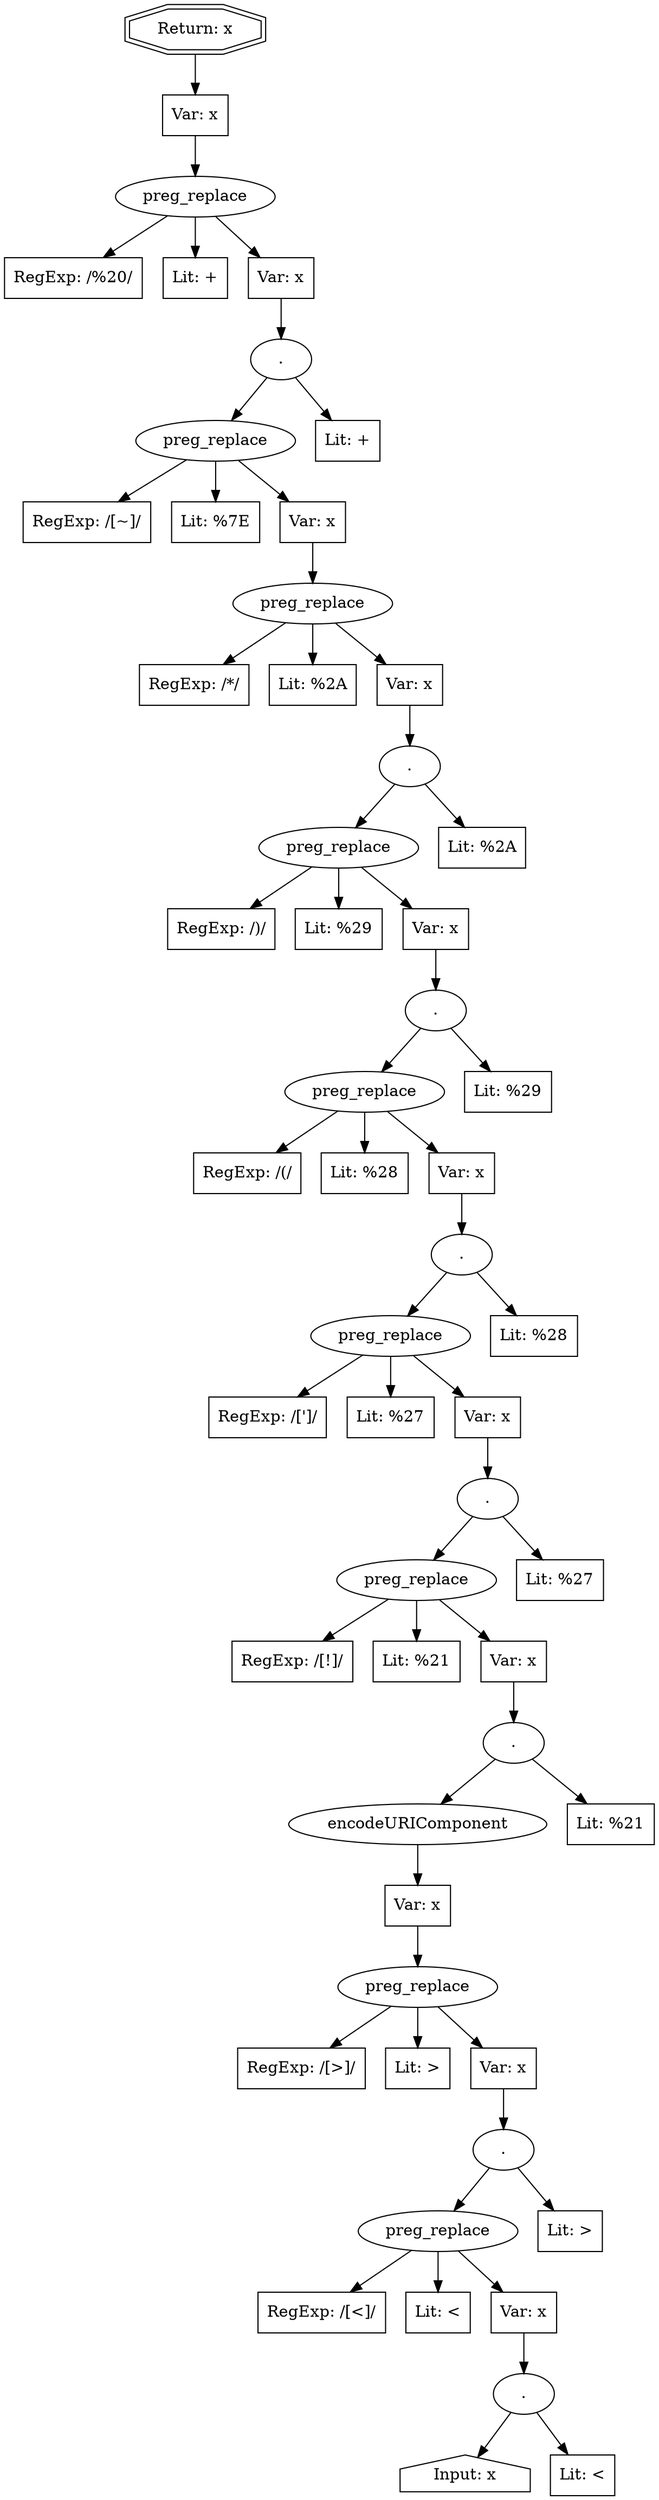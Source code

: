 // Finding: af765bcc-16bc-4700-99f1-20dbf6d0e4b6
// Finding.url: https://www.example432.com/icp##"></iframe></style></script></object></embed></textarea><img src=x onerror=taintfoxLog('1ca3d723d18041d7a52fd4b5295ad0c8')><!--/*
// Finding.parentloc: https://www.example432.com/icp##"></iframe></style></script></object></embed></textarea><img src=x onerror=taintfoxLog('1ca3d723d18041d7a52fd4b5295ad0c8')><!--/*
// Finding.domain: www.example432.com
// Finding.base_domain: example432.com
// Finding.source: location.href
// Finding.sink: innerHTML
// Sanitizer.score: 6
// Sanitizer.name: cas
// Sanitizer.location: https://my.example433.com/cas/js/new_cas_ch.js?ver=202104281 - cas:4:22
// Finding.begin: 403
// Finding.end: 406
// Finding.original_uuid: 1acfc1da-d3ec-4fcb-9cb0-19910590c2e8
// Finding.TwentyFiveMillionFlowsId: -1878643012
// Finding.script: https://cdn.example432.com/static/beta4/js/lib/jquery-1.7.2.min.js?v=202104281
// Finding.line: 4
// Exploit.uuid: 1ca3d723-d180-41d7-a52f-d4b5295ad0c8
// Exploit.success: false
// Exploit.status: validated
// Exploit.method: C
// Exploit.type: html
// Exploit.token: attribute
// Exploit.content: value
// Exploit.quote_type: "
// Exploit.tag: input
// Exploit.break_out: #"></iframe></style></script></object></embed></textarea><img src=x onerror=
// Exploit.break_in: ><!--/*
// Exploit.payload: #"></iframe></style></script></object></embed></textarea><img src=x onerror=taintfoxLog(1)><!--/*
// Exploit.begin_taint_url: 0
// Exploit.end_taint_url: 25
// Exploit.replace_begin_url: 25
// Exploit.replace_end_url: 25
// Exploit.replace_begin_param: 228
// Exploit.replace_end_param: 228
// Issues.LargestEncodeAttrStringChain: 0
// Issues.LargestTextFragmentEncodeChainLength: 0
// Issues.HasApproximation: false
// Issues.HasMissingImplementation: false
// Issues.HasInfiniteRegexWithFunctionReplacer: false
// Issues.MergedSplitAndJoins: false
// Issues.HasUrlInRhsOfReplace: false
// Issues.HasUrlInLhsOfReplace: false
// Issues.HasCookieValueInLhsOfreplace: false
// Issues.HasCookieValueInRhsOfreplace: false
// Issues.HasCookieValueInMatchPattern: false
// Issues.HasCookieValueInExecPattern: false
// Issues.RemovedLRConcats: true
// Issues.RemovedReplaceArtifacts: false
// Issues.HasUrlInMatchPattern: false
// Issues.HasUrlInExecPattern: false
// Issues.RemovedNOPreplaces: false
// Issues.Known_sanitizer: false
// DepGraph.hash: -1528058886
// DepGraph.sanitizer_hash: -527115666
// Removed LR concats 
// Removed LR concats 
// Removed LR concats 
// Removed LR concats 
// Removed LR concats 
// Removed LR concats 
// Removed LR concats 
// Removed LR concats 
// Removed LR concats 
// Removed LR concats 
// Removed LR concats 
digraph cfg {
n0 [shape=house, label="Input: x"];
n1 [shape=ellipse, label="."];
n2 [shape=box, label="Lit: &lt;"];
n3 [shape=ellipse, label="preg_replace"];
n4 [shape=box, label="RegExp: /[<]/"];
n5 [shape=box, label="Lit: &lt;"];
n6 [shape=box, label="Var: x"];
n7 [shape=ellipse, label="."];
n8 [shape=box, label="Lit: &gt;"];
n9 [shape=ellipse, label="preg_replace"];
n10 [shape=box, label="RegExp: /[>]/"];
n11 [shape=box, label="Lit: &gt;"];
n12 [shape=box, label="Var: x"];
n13 [shape=ellipse, label="encodeURIComponent"];
n14 [shape=box, label="Var: x"];
n15 [shape=ellipse, label="."];
n16 [shape=box, label="Lit: %21"];
n17 [shape=ellipse, label="preg_replace"];
n18 [shape=box, label="RegExp: /[!]/"];
n19 [shape=box, label="Lit: %21"];
n20 [shape=box, label="Var: x"];
n21 [shape=ellipse, label="."];
n22 [shape=box, label="Lit: %27"];
n23 [shape=ellipse, label="preg_replace"];
n24 [shape=box, label="RegExp: /[']/"];
n25 [shape=box, label="Lit: %27"];
n26 [shape=box, label="Var: x"];
n27 [shape=ellipse, label="."];
n28 [shape=box, label="Lit: %28"];
n29 [shape=ellipse, label="preg_replace"];
n30 [shape=box, label="RegExp: /\(/"];
n31 [shape=box, label="Lit: %28"];
n32 [shape=box, label="Var: x"];
n33 [shape=ellipse, label="."];
n34 [shape=box, label="Lit: %29"];
n35 [shape=ellipse, label="preg_replace"];
n36 [shape=box, label="RegExp: /\)/"];
n37 [shape=box, label="Lit: %29"];
n38 [shape=box, label="Var: x"];
n39 [shape=ellipse, label="."];
n40 [shape=box, label="Lit: %2A"];
n41 [shape=ellipse, label="preg_replace"];
n42 [shape=box, label="RegExp: /\*/"];
n43 [shape=box, label="Lit: %2A"];
n44 [shape=box, label="Var: x"];
n45 [shape=ellipse, label="preg_replace"];
n46 [shape=box, label="RegExp: /[~]/"];
n47 [shape=box, label="Lit: %7E"];
n48 [shape=box, label="Var: x"];
n49 [shape=ellipse, label="."];
n50 [shape=box, label="Lit: +"];
n51 [shape=ellipse, label="preg_replace"];
n52 [shape=box, label="RegExp: /%20/"];
n53 [shape=box, label="Lit: +"];
n54 [shape=box, label="Var: x"];
n55 [shape=box, label="Var: x"];
n56 [shape=doubleoctagon, label="Return: x"];
n1 -> n0;
n1 -> n2;
n6 -> n1;
n3 -> n4;
n3 -> n5;
n3 -> n6;
n7 -> n3;
n7 -> n8;
n12 -> n7;
n9 -> n10;
n9 -> n11;
n9 -> n12;
n14 -> n9;
n13 -> n14;
n15 -> n13;
n15 -> n16;
n20 -> n15;
n17 -> n18;
n17 -> n19;
n17 -> n20;
n21 -> n17;
n21 -> n22;
n26 -> n21;
n23 -> n24;
n23 -> n25;
n23 -> n26;
n27 -> n23;
n27 -> n28;
n32 -> n27;
n29 -> n30;
n29 -> n31;
n29 -> n32;
n33 -> n29;
n33 -> n34;
n38 -> n33;
n35 -> n36;
n35 -> n37;
n35 -> n38;
n39 -> n35;
n39 -> n40;
n44 -> n39;
n41 -> n42;
n41 -> n43;
n41 -> n44;
n48 -> n41;
n45 -> n46;
n45 -> n47;
n45 -> n48;
n49 -> n45;
n49 -> n50;
n54 -> n49;
n51 -> n52;
n51 -> n53;
n51 -> n54;
n55 -> n51;
n56 -> n55;
}